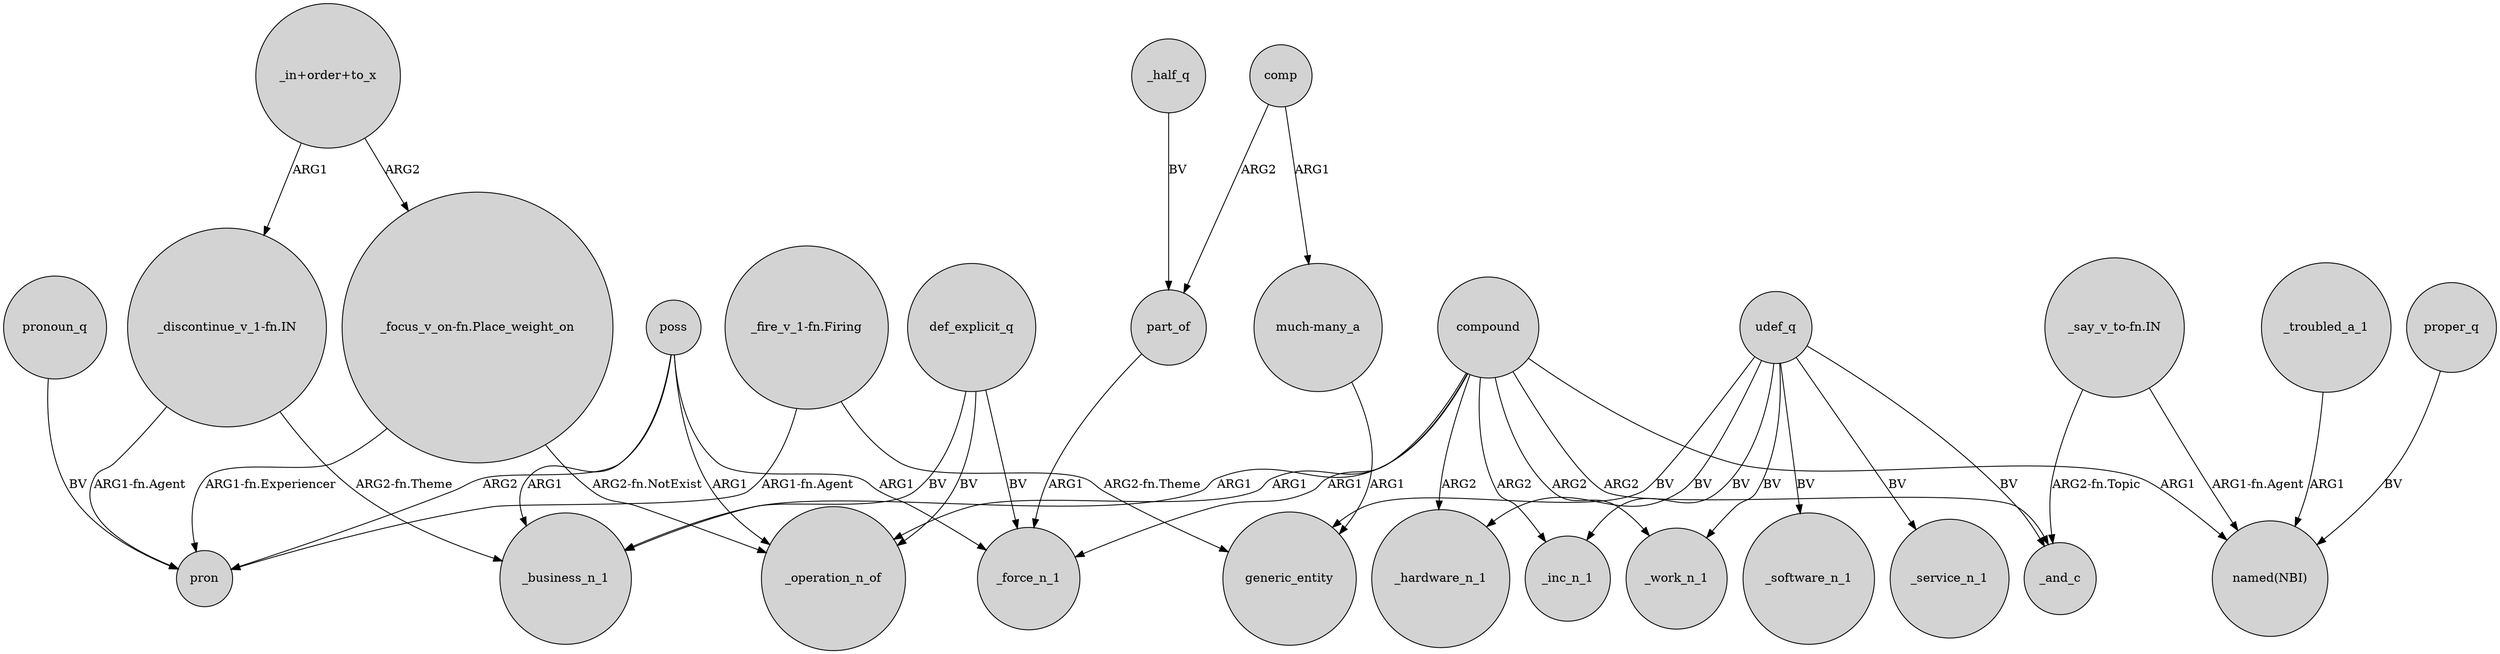 digraph {
	node [shape=circle style=filled]
	part_of -> _force_n_1 [label=ARG1]
	udef_q -> _software_n_1 [label=BV]
	compound -> _operation_n_of [label=ARG1]
	udef_q -> _hardware_n_1 [label=BV]
	udef_q -> _inc_n_1 [label=BV]
	udef_q -> generic_entity [label=BV]
	poss -> pron [label=ARG2]
	poss -> _force_n_1 [label=ARG1]
	poss -> _operation_n_of [label=ARG1]
	"much-many_a" -> generic_entity [label=ARG1]
	compound -> _force_n_1 [label=ARG1]
	comp -> part_of [label=ARG2]
	"_discontinue_v_1-fn.IN" -> pron [label="ARG1-fn.Agent"]
	poss -> _business_n_1 [label=ARG1]
	compound -> _work_n_1 [label=ARG2]
	"_in+order+to_x" -> "_discontinue_v_1-fn.IN" [label=ARG1]
	"_discontinue_v_1-fn.IN" -> _business_n_1 [label="ARG2-fn.Theme"]
	"_fire_v_1-fn.Firing" -> pron [label="ARG1-fn.Agent"]
	proper_q -> "named(NBI)" [label=BV]
	"_fire_v_1-fn.Firing" -> generic_entity [label="ARG2-fn.Theme"]
	pronoun_q -> pron [label=BV]
	compound -> "named(NBI)" [label=ARG1]
	def_explicit_q -> _operation_n_of [label=BV]
	compound -> _and_c [label=ARG2]
	udef_q -> _service_n_1 [label=BV]
	comp -> "much-many_a" [label=ARG1]
	compound -> _business_n_1 [label=ARG1]
	_half_q -> part_of [label=BV]
	"_say_v_to-fn.IN" -> _and_c [label="ARG2-fn.Topic"]
	compound -> _hardware_n_1 [label=ARG2]
	_troubled_a_1 -> "named(NBI)" [label=ARG1]
	"_focus_v_on-fn.Place_weight_on" -> pron [label="ARG1-fn.Experiencer"]
	"_say_v_to-fn.IN" -> "named(NBI)" [label="ARG1-fn.Agent"]
	def_explicit_q -> _force_n_1 [label=BV]
	"_in+order+to_x" -> "_focus_v_on-fn.Place_weight_on" [label=ARG2]
	"_focus_v_on-fn.Place_weight_on" -> _operation_n_of [label="ARG2-fn.NotExist"]
	udef_q -> _and_c [label=BV]
	compound -> _inc_n_1 [label=ARG2]
	def_explicit_q -> _business_n_1 [label=BV]
	udef_q -> _work_n_1 [label=BV]
}
